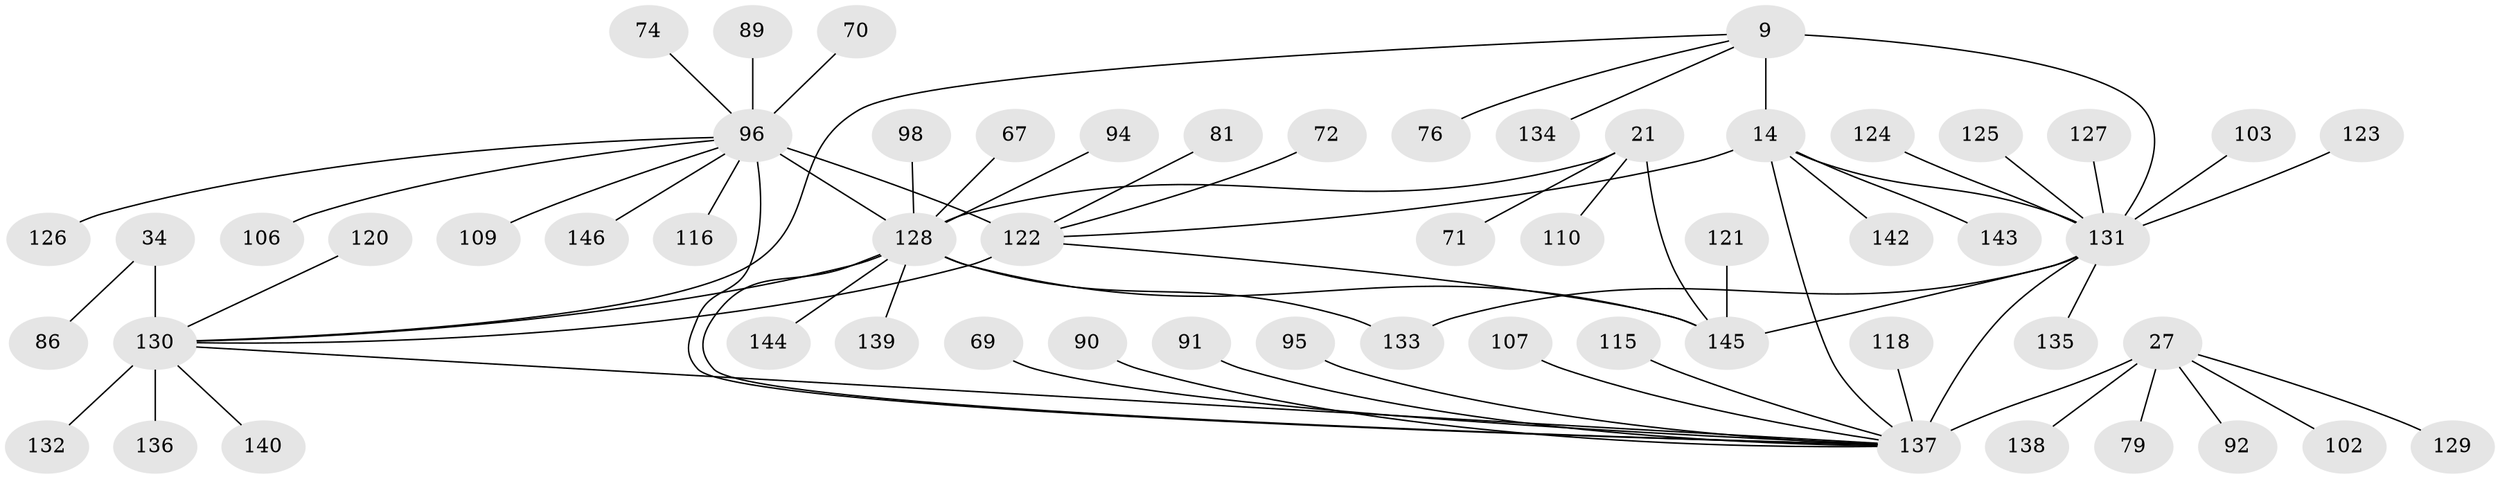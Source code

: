 // original degree distribution, {9: 0.0684931506849315, 7: 0.0410958904109589, 13: 0.0273972602739726, 8: 0.04794520547945205, 11: 0.0273972602739726, 10: 0.02054794520547945, 6: 0.00684931506849315, 1: 0.6027397260273972, 2: 0.11643835616438356, 4: 0.0136986301369863, 3: 0.0273972602739726}
// Generated by graph-tools (version 1.1) at 2025/58/03/04/25 21:58:32]
// undirected, 58 vertices, 68 edges
graph export_dot {
graph [start="1"]
  node [color=gray90,style=filled];
  9 [super="+8"];
  14 [super="+13"];
  21 [super="+18"];
  27 [super="+26"];
  34 [super="+33"];
  67;
  69;
  70;
  71;
  72;
  74 [super="+61"];
  76;
  79;
  81;
  86;
  89;
  90;
  91 [super="+43"];
  92;
  94;
  95;
  96 [super="+6+53"];
  98;
  102 [super="+97"];
  103;
  106 [super="+80"];
  107;
  109;
  110;
  115;
  116;
  118;
  120 [super="+62"];
  121 [super="+101"];
  122 [super="+51+113+7"];
  123;
  124 [super="+117"];
  125;
  126;
  127;
  128 [super="+20+50"];
  129;
  130 [super="+35+47+54+56+58+59+32+41+63+65+83+85+100+104+108+111+119"];
  131 [super="+12+55+73+78+93"];
  132;
  133;
  134 [super="+64"];
  135;
  136;
  137 [super="+77+23+28+36+39+46"];
  138;
  139;
  140;
  142 [super="+114"];
  143 [super="+87"];
  144 [super="+45"];
  145 [super="+112+141+60+68+105"];
  146 [super="+88"];
  9 -- 14 [weight=4];
  9 -- 76;
  9 -- 134;
  9 -- 130;
  9 -- 131 [weight=6];
  14 -- 137;
  14 -- 143;
  14 -- 142;
  14 -- 131 [weight=6];
  14 -- 122;
  21 -- 71;
  21 -- 110;
  21 -- 145 [weight=2];
  21 -- 128 [weight=8];
  27 -- 92;
  27 -- 129;
  27 -- 138;
  27 -- 79;
  27 -- 102;
  27 -- 137 [weight=12];
  34 -- 86;
  34 -- 130 [weight=10];
  67 -- 128;
  69 -- 137;
  70 -- 96;
  72 -- 122;
  74 -- 96;
  81 -- 122;
  89 -- 96;
  90 -- 137;
  91 -- 137;
  94 -- 128;
  95 -- 137;
  96 -- 106;
  96 -- 109;
  96 -- 146;
  96 -- 116;
  96 -- 126;
  96 -- 137;
  96 -- 122 [weight=12];
  96 -- 128;
  98 -- 128;
  103 -- 131;
  107 -- 137;
  115 -- 137;
  118 -- 137;
  120 -- 130;
  121 -- 145;
  122 -- 145;
  122 -- 130;
  123 -- 131;
  124 -- 131;
  125 -- 131;
  127 -- 131;
  128 -- 130;
  128 -- 133;
  128 -- 137 [weight=2];
  128 -- 139;
  128 -- 144;
  128 -- 145 [weight=4];
  130 -- 132;
  130 -- 136;
  130 -- 140;
  130 -- 137;
  131 -- 133;
  131 -- 135;
  131 -- 137;
  131 -- 145 [weight=2];
}

